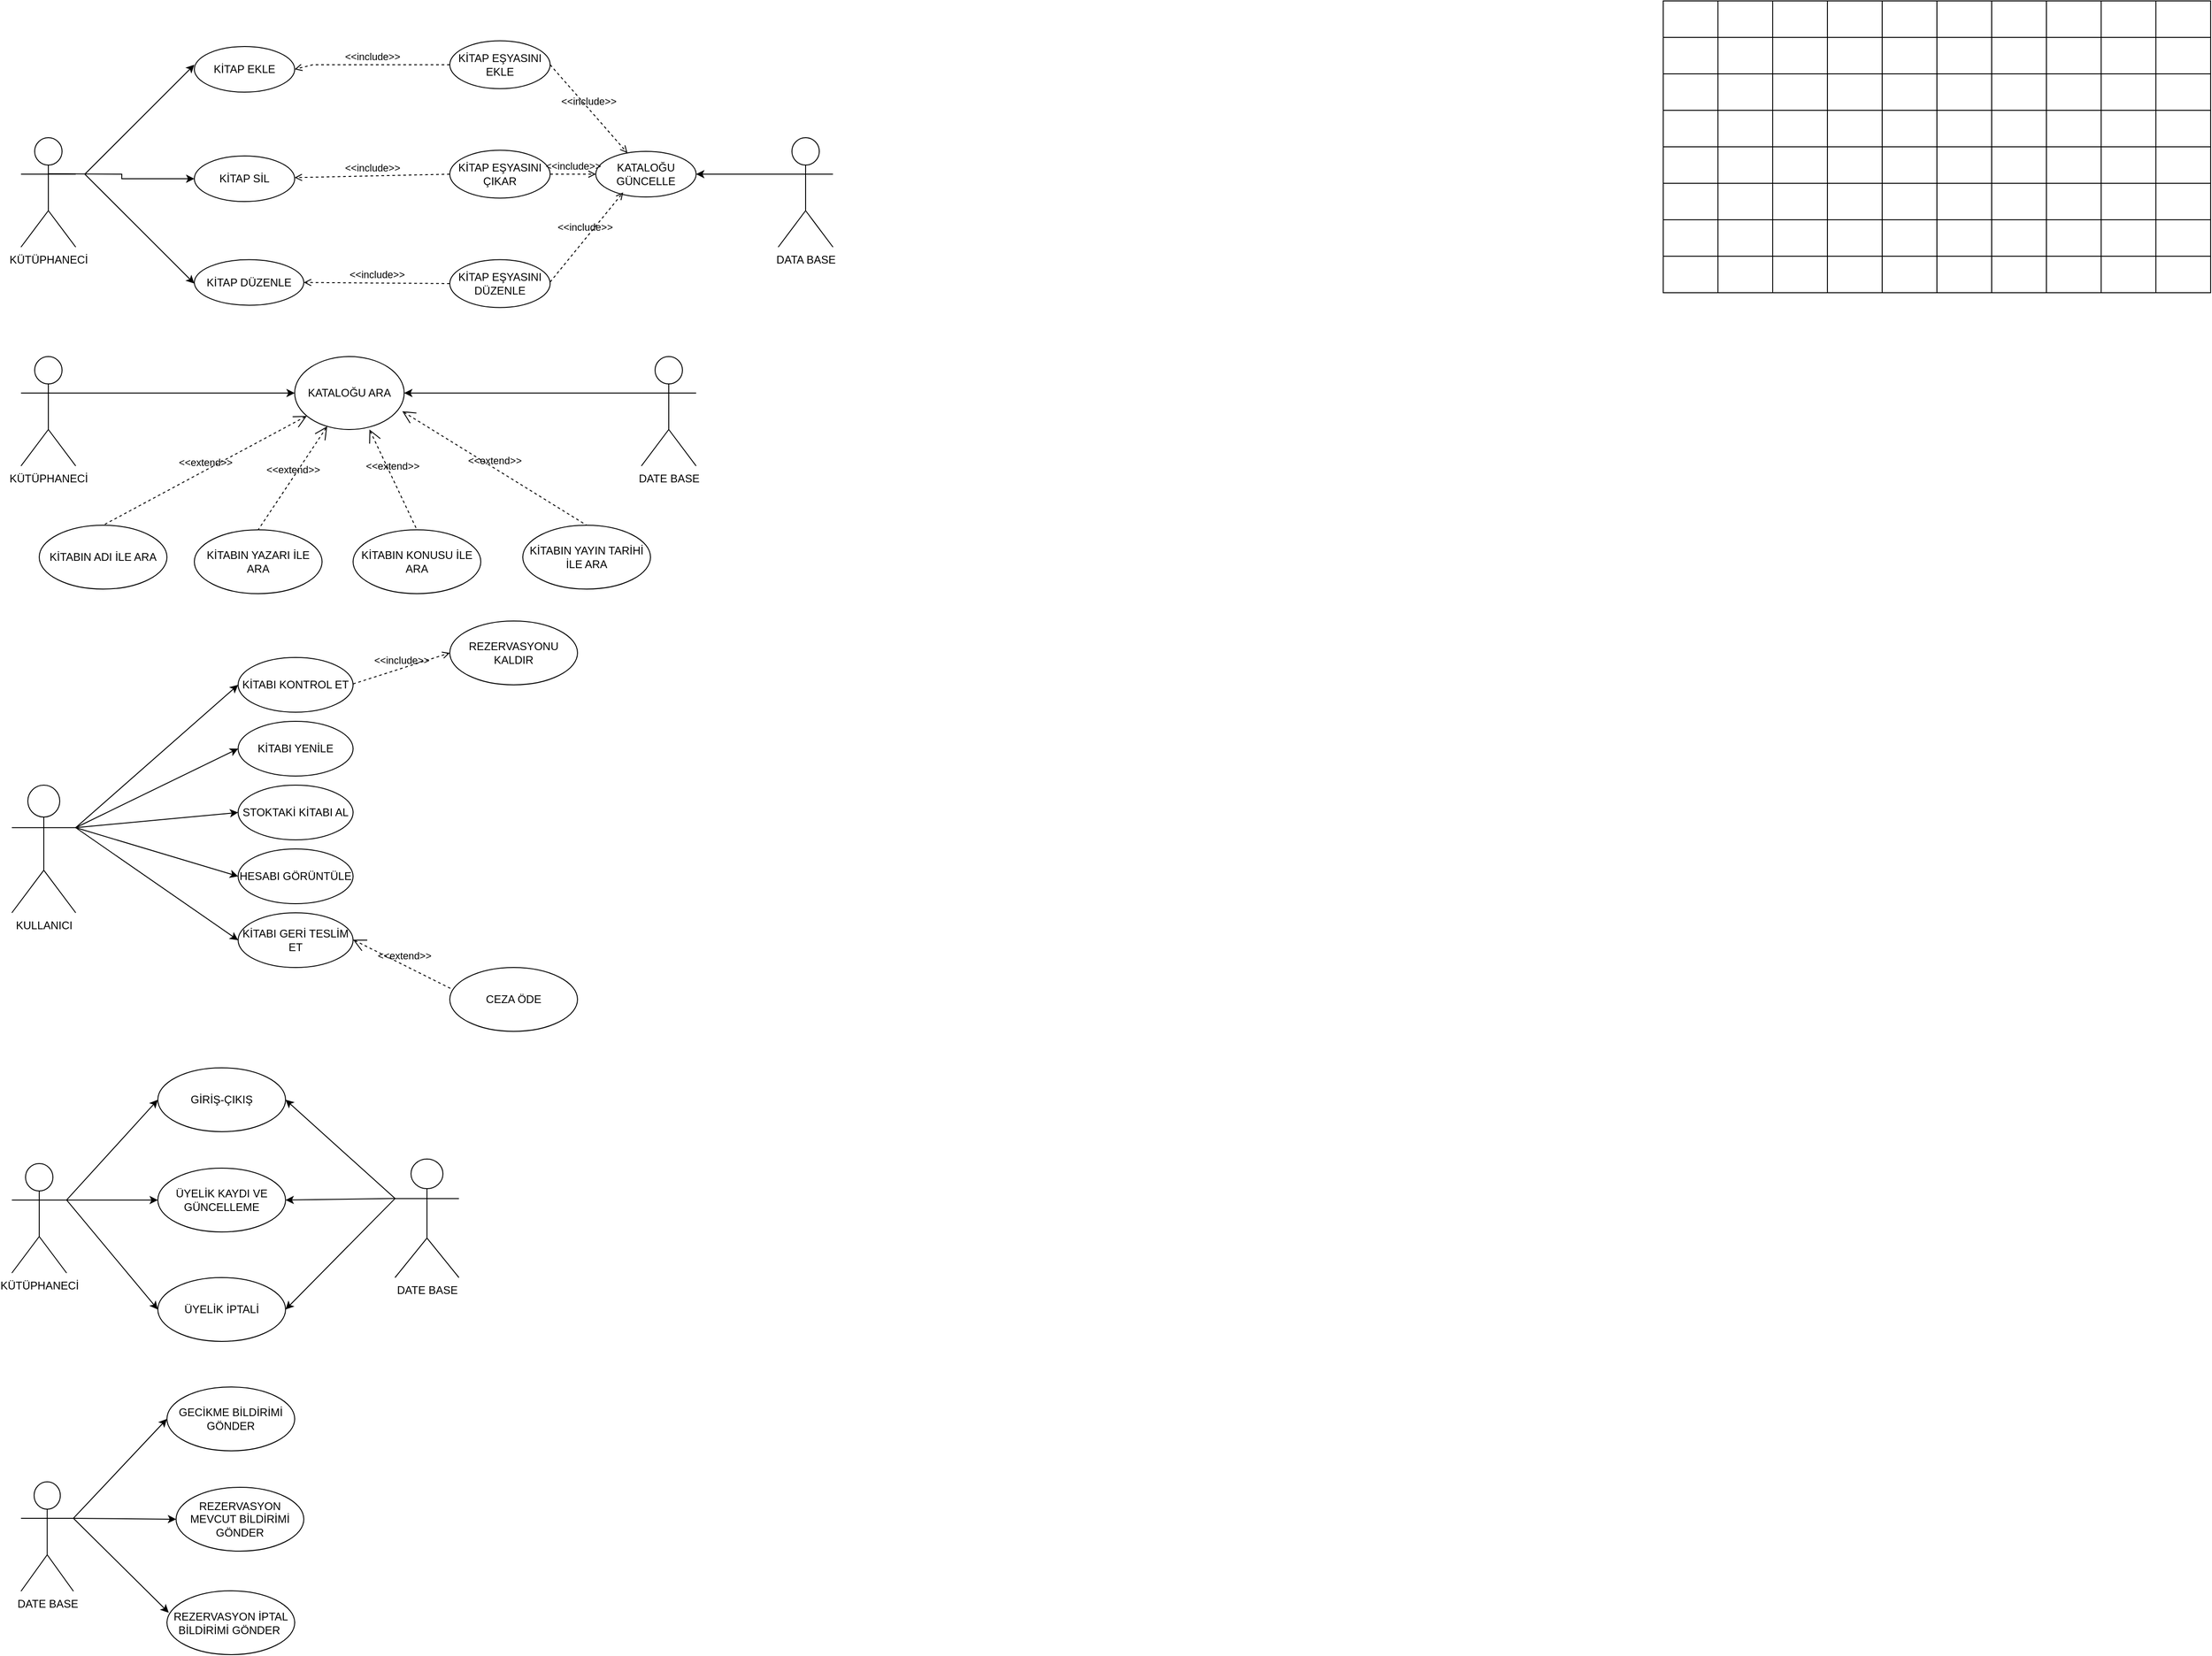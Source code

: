 <mxfile version="17.4.3" type="device"><diagram id="QHgB6CBjE3k_gQPt2neU" name="Page-1"><mxGraphModel dx="868" dy="450" grid="1" gridSize="10" guides="1" tooltips="1" connect="1" arrows="1" fold="1" page="1" pageScale="1" pageWidth="827" pageHeight="1169" math="0" shadow="0"><root><mxCell id="0"/><mxCell id="1" parent="0"/><mxCell id="5tRbYPK6nhd4p_EA1W55-2" style="edgeStyle=orthogonalEdgeStyle;rounded=0;orthogonalLoop=1;jettySize=auto;html=1;entryX=0;entryY=0.5;entryDx=0;entryDy=0;" edge="1" parent="1" target="5tRbYPK6nhd4p_EA1W55-12"><mxGeometry relative="1" as="geometry"><mxPoint x="220" y="199.5" as="targetPoint"/><mxPoint x="80" y="199.5" as="sourcePoint"/><Array as="points"/></mxGeometry></mxCell><mxCell id="5tRbYPK6nhd4p_EA1W55-5" value="KİTAP EKLE" style="ellipse;whiteSpace=wrap;html=1;" vertex="1" parent="1"><mxGeometry x="240" y="60" width="110" height="50" as="geometry"/></mxCell><mxCell id="5tRbYPK6nhd4p_EA1W55-6" value="KÜTÜPHANECİ" style="shape=umlActor;verticalLabelPosition=bottom;verticalAlign=top;html=1;outlineConnect=0;" vertex="1" parent="1"><mxGeometry x="50" y="160" width="60" height="120" as="geometry"/></mxCell><mxCell id="5tRbYPK6nhd4p_EA1W55-11" value="" style="endArrow=classic;html=1;rounded=0;" edge="1" parent="1"><mxGeometry width="50" height="50" relative="1" as="geometry"><mxPoint x="120" y="200" as="sourcePoint"/><mxPoint x="240" y="80" as="targetPoint"/></mxGeometry></mxCell><mxCell id="5tRbYPK6nhd4p_EA1W55-12" value="KİTAP SİL" style="ellipse;whiteSpace=wrap;html=1;" vertex="1" parent="1"><mxGeometry x="240" y="180" width="110" height="50" as="geometry"/></mxCell><mxCell id="5tRbYPK6nhd4p_EA1W55-14" value="" style="endArrow=classic;html=1;rounded=0;" edge="1" parent="1"><mxGeometry width="50" height="50" relative="1" as="geometry"><mxPoint x="120" y="200" as="sourcePoint"/><mxPoint x="240" y="320" as="targetPoint"/></mxGeometry></mxCell><mxCell id="5tRbYPK6nhd4p_EA1W55-15" value="KİTAP DÜZENLE" style="ellipse;whiteSpace=wrap;html=1;" vertex="1" parent="1"><mxGeometry x="240" y="293.75" width="120" height="50" as="geometry"/></mxCell><mxCell id="5tRbYPK6nhd4p_EA1W55-190" style="edgeStyle=orthogonalEdgeStyle;rounded=0;orthogonalLoop=1;jettySize=auto;html=1;" edge="1" parent="1" source="5tRbYPK6nhd4p_EA1W55-16"><mxGeometry relative="1" as="geometry"><mxPoint x="790" y="200" as="targetPoint"/><Array as="points"><mxPoint x="880" y="200"/><mxPoint x="880" y="200"/></Array></mxGeometry></mxCell><mxCell id="5tRbYPK6nhd4p_EA1W55-16" value="DATA BASE" style="shape=umlActor;verticalLabelPosition=bottom;verticalAlign=top;html=1;outlineConnect=0;" vertex="1" parent="1"><mxGeometry x="880" y="160" width="60" height="120" as="geometry"/></mxCell><mxCell id="5tRbYPK6nhd4p_EA1W55-27" value="KATALOĞU GÜNCELLE" style="ellipse;whiteSpace=wrap;html=1;" vertex="1" parent="1"><mxGeometry x="680" y="175" width="110" height="50" as="geometry"/></mxCell><mxCell id="5tRbYPK6nhd4p_EA1W55-101" value="" style="shape=table;startSize=0;container=1;collapsible=0;childLayout=tableLayout;" vertex="1" parent="1"><mxGeometry x="1850" y="10" width="600" height="320" as="geometry"/></mxCell><mxCell id="5tRbYPK6nhd4p_EA1W55-102" value="" style="shape=tableRow;horizontal=0;startSize=0;swimlaneHead=0;swimlaneBody=0;top=0;left=0;bottom=0;right=0;collapsible=0;dropTarget=0;fillColor=none;points=[[0,0.5],[1,0.5]];portConstraint=eastwest;" vertex="1" parent="5tRbYPK6nhd4p_EA1W55-101"><mxGeometry width="600" height="40" as="geometry"/></mxCell><mxCell id="5tRbYPK6nhd4p_EA1W55-103" value="" style="shape=partialRectangle;html=1;whiteSpace=wrap;connectable=0;overflow=hidden;fillColor=none;top=0;left=0;bottom=0;right=0;pointerEvents=1;" vertex="1" parent="5tRbYPK6nhd4p_EA1W55-102"><mxGeometry width="60" height="40" as="geometry"><mxRectangle width="60" height="40" as="alternateBounds"/></mxGeometry></mxCell><mxCell id="5tRbYPK6nhd4p_EA1W55-104" value="" style="shape=partialRectangle;html=1;whiteSpace=wrap;connectable=0;overflow=hidden;fillColor=none;top=0;left=0;bottom=0;right=0;pointerEvents=1;" vertex="1" parent="5tRbYPK6nhd4p_EA1W55-102"><mxGeometry x="60" width="60" height="40" as="geometry"><mxRectangle width="60" height="40" as="alternateBounds"/></mxGeometry></mxCell><mxCell id="5tRbYPK6nhd4p_EA1W55-105" value="" style="shape=partialRectangle;html=1;whiteSpace=wrap;connectable=0;overflow=hidden;fillColor=none;top=0;left=0;bottom=0;right=0;pointerEvents=1;" vertex="1" parent="5tRbYPK6nhd4p_EA1W55-102"><mxGeometry x="120" width="60" height="40" as="geometry"><mxRectangle width="60" height="40" as="alternateBounds"/></mxGeometry></mxCell><mxCell id="5tRbYPK6nhd4p_EA1W55-106" value="" style="shape=partialRectangle;html=1;whiteSpace=wrap;connectable=0;overflow=hidden;fillColor=none;top=0;left=0;bottom=0;right=0;pointerEvents=1;" vertex="1" parent="5tRbYPK6nhd4p_EA1W55-102"><mxGeometry x="180" width="60" height="40" as="geometry"><mxRectangle width="60" height="40" as="alternateBounds"/></mxGeometry></mxCell><mxCell id="5tRbYPK6nhd4p_EA1W55-107" value="" style="shape=partialRectangle;html=1;whiteSpace=wrap;connectable=0;overflow=hidden;fillColor=none;top=0;left=0;bottom=0;right=0;pointerEvents=1;" vertex="1" parent="5tRbYPK6nhd4p_EA1W55-102"><mxGeometry x="240" width="60" height="40" as="geometry"><mxRectangle width="60" height="40" as="alternateBounds"/></mxGeometry></mxCell><mxCell id="5tRbYPK6nhd4p_EA1W55-108" value="" style="shape=partialRectangle;html=1;whiteSpace=wrap;connectable=0;overflow=hidden;fillColor=none;top=0;left=0;bottom=0;right=0;pointerEvents=1;" vertex="1" parent="5tRbYPK6nhd4p_EA1W55-102"><mxGeometry x="300" width="60" height="40" as="geometry"><mxRectangle width="60" height="40" as="alternateBounds"/></mxGeometry></mxCell><mxCell id="5tRbYPK6nhd4p_EA1W55-109" value="" style="shape=partialRectangle;html=1;whiteSpace=wrap;connectable=0;overflow=hidden;fillColor=none;top=0;left=0;bottom=0;right=0;pointerEvents=1;" vertex="1" parent="5tRbYPK6nhd4p_EA1W55-102"><mxGeometry x="360" width="60" height="40" as="geometry"><mxRectangle width="60" height="40" as="alternateBounds"/></mxGeometry></mxCell><mxCell id="5tRbYPK6nhd4p_EA1W55-110" value="" style="shape=partialRectangle;html=1;whiteSpace=wrap;connectable=0;overflow=hidden;fillColor=none;top=0;left=0;bottom=0;right=0;pointerEvents=1;" vertex="1" parent="5tRbYPK6nhd4p_EA1W55-102"><mxGeometry x="420" width="60" height="40" as="geometry"><mxRectangle width="60" height="40" as="alternateBounds"/></mxGeometry></mxCell><mxCell id="5tRbYPK6nhd4p_EA1W55-111" value="" style="shape=partialRectangle;html=1;whiteSpace=wrap;connectable=0;overflow=hidden;fillColor=none;top=0;left=0;bottom=0;right=0;pointerEvents=1;" vertex="1" parent="5tRbYPK6nhd4p_EA1W55-102"><mxGeometry x="480" width="60" height="40" as="geometry"><mxRectangle width="60" height="40" as="alternateBounds"/></mxGeometry></mxCell><mxCell id="5tRbYPK6nhd4p_EA1W55-112" value="" style="shape=partialRectangle;html=1;whiteSpace=wrap;connectable=0;overflow=hidden;fillColor=none;top=0;left=0;bottom=0;right=0;pointerEvents=1;" vertex="1" parent="5tRbYPK6nhd4p_EA1W55-102"><mxGeometry x="540" width="60" height="40" as="geometry"><mxRectangle width="60" height="40" as="alternateBounds"/></mxGeometry></mxCell><mxCell id="5tRbYPK6nhd4p_EA1W55-113" value="" style="shape=tableRow;horizontal=0;startSize=0;swimlaneHead=0;swimlaneBody=0;top=0;left=0;bottom=0;right=0;collapsible=0;dropTarget=0;fillColor=none;points=[[0,0.5],[1,0.5]];portConstraint=eastwest;" vertex="1" parent="5tRbYPK6nhd4p_EA1W55-101"><mxGeometry y="40" width="600" height="40" as="geometry"/></mxCell><mxCell id="5tRbYPK6nhd4p_EA1W55-114" value="" style="shape=partialRectangle;html=1;whiteSpace=wrap;connectable=0;overflow=hidden;fillColor=none;top=0;left=0;bottom=0;right=0;pointerEvents=1;" vertex="1" parent="5tRbYPK6nhd4p_EA1W55-113"><mxGeometry width="60" height="40" as="geometry"><mxRectangle width="60" height="40" as="alternateBounds"/></mxGeometry></mxCell><mxCell id="5tRbYPK6nhd4p_EA1W55-115" value="" style="shape=partialRectangle;html=1;whiteSpace=wrap;connectable=0;overflow=hidden;fillColor=none;top=0;left=0;bottom=0;right=0;pointerEvents=1;" vertex="1" parent="5tRbYPK6nhd4p_EA1W55-113"><mxGeometry x="60" width="60" height="40" as="geometry"><mxRectangle width="60" height="40" as="alternateBounds"/></mxGeometry></mxCell><mxCell id="5tRbYPK6nhd4p_EA1W55-116" value="" style="shape=partialRectangle;html=1;whiteSpace=wrap;connectable=0;overflow=hidden;fillColor=none;top=0;left=0;bottom=0;right=0;pointerEvents=1;" vertex="1" parent="5tRbYPK6nhd4p_EA1W55-113"><mxGeometry x="120" width="60" height="40" as="geometry"><mxRectangle width="60" height="40" as="alternateBounds"/></mxGeometry></mxCell><mxCell id="5tRbYPK6nhd4p_EA1W55-117" value="" style="shape=partialRectangle;html=1;whiteSpace=wrap;connectable=0;overflow=hidden;fillColor=none;top=0;left=0;bottom=0;right=0;pointerEvents=1;" vertex="1" parent="5tRbYPK6nhd4p_EA1W55-113"><mxGeometry x="180" width="60" height="40" as="geometry"><mxRectangle width="60" height="40" as="alternateBounds"/></mxGeometry></mxCell><mxCell id="5tRbYPK6nhd4p_EA1W55-118" value="" style="shape=partialRectangle;html=1;whiteSpace=wrap;connectable=0;overflow=hidden;fillColor=none;top=0;left=0;bottom=0;right=0;pointerEvents=1;" vertex="1" parent="5tRbYPK6nhd4p_EA1W55-113"><mxGeometry x="240" width="60" height="40" as="geometry"><mxRectangle width="60" height="40" as="alternateBounds"/></mxGeometry></mxCell><mxCell id="5tRbYPK6nhd4p_EA1W55-119" value="" style="shape=partialRectangle;html=1;whiteSpace=wrap;connectable=0;overflow=hidden;fillColor=none;top=0;left=0;bottom=0;right=0;pointerEvents=1;" vertex="1" parent="5tRbYPK6nhd4p_EA1W55-113"><mxGeometry x="300" width="60" height="40" as="geometry"><mxRectangle width="60" height="40" as="alternateBounds"/></mxGeometry></mxCell><mxCell id="5tRbYPK6nhd4p_EA1W55-120" value="" style="shape=partialRectangle;html=1;whiteSpace=wrap;connectable=0;overflow=hidden;fillColor=none;top=0;left=0;bottom=0;right=0;pointerEvents=1;" vertex="1" parent="5tRbYPK6nhd4p_EA1W55-113"><mxGeometry x="360" width="60" height="40" as="geometry"><mxRectangle width="60" height="40" as="alternateBounds"/></mxGeometry></mxCell><mxCell id="5tRbYPK6nhd4p_EA1W55-121" value="" style="shape=partialRectangle;html=1;whiteSpace=wrap;connectable=0;overflow=hidden;fillColor=none;top=0;left=0;bottom=0;right=0;pointerEvents=1;" vertex="1" parent="5tRbYPK6nhd4p_EA1W55-113"><mxGeometry x="420" width="60" height="40" as="geometry"><mxRectangle width="60" height="40" as="alternateBounds"/></mxGeometry></mxCell><mxCell id="5tRbYPK6nhd4p_EA1W55-122" value="" style="shape=partialRectangle;html=1;whiteSpace=wrap;connectable=0;overflow=hidden;fillColor=none;top=0;left=0;bottom=0;right=0;pointerEvents=1;" vertex="1" parent="5tRbYPK6nhd4p_EA1W55-113"><mxGeometry x="480" width="60" height="40" as="geometry"><mxRectangle width="60" height="40" as="alternateBounds"/></mxGeometry></mxCell><mxCell id="5tRbYPK6nhd4p_EA1W55-123" value="" style="shape=partialRectangle;html=1;whiteSpace=wrap;connectable=0;overflow=hidden;fillColor=none;top=0;left=0;bottom=0;right=0;pointerEvents=1;" vertex="1" parent="5tRbYPK6nhd4p_EA1W55-113"><mxGeometry x="540" width="60" height="40" as="geometry"><mxRectangle width="60" height="40" as="alternateBounds"/></mxGeometry></mxCell><mxCell id="5tRbYPK6nhd4p_EA1W55-124" value="" style="shape=tableRow;horizontal=0;startSize=0;swimlaneHead=0;swimlaneBody=0;top=0;left=0;bottom=0;right=0;collapsible=0;dropTarget=0;fillColor=none;points=[[0,0.5],[1,0.5]];portConstraint=eastwest;" vertex="1" parent="5tRbYPK6nhd4p_EA1W55-101"><mxGeometry y="80" width="600" height="40" as="geometry"/></mxCell><mxCell id="5tRbYPK6nhd4p_EA1W55-125" value="" style="shape=partialRectangle;html=1;whiteSpace=wrap;connectable=0;overflow=hidden;fillColor=none;top=0;left=0;bottom=0;right=0;pointerEvents=1;" vertex="1" parent="5tRbYPK6nhd4p_EA1W55-124"><mxGeometry width="60" height="40" as="geometry"><mxRectangle width="60" height="40" as="alternateBounds"/></mxGeometry></mxCell><mxCell id="5tRbYPK6nhd4p_EA1W55-126" value="" style="shape=partialRectangle;html=1;whiteSpace=wrap;connectable=0;overflow=hidden;fillColor=none;top=0;left=0;bottom=0;right=0;pointerEvents=1;" vertex="1" parent="5tRbYPK6nhd4p_EA1W55-124"><mxGeometry x="60" width="60" height="40" as="geometry"><mxRectangle width="60" height="40" as="alternateBounds"/></mxGeometry></mxCell><mxCell id="5tRbYPK6nhd4p_EA1W55-127" value="" style="shape=partialRectangle;html=1;whiteSpace=wrap;connectable=0;overflow=hidden;fillColor=none;top=0;left=0;bottom=0;right=0;pointerEvents=1;" vertex="1" parent="5tRbYPK6nhd4p_EA1W55-124"><mxGeometry x="120" width="60" height="40" as="geometry"><mxRectangle width="60" height="40" as="alternateBounds"/></mxGeometry></mxCell><mxCell id="5tRbYPK6nhd4p_EA1W55-128" value="" style="shape=partialRectangle;html=1;whiteSpace=wrap;connectable=0;overflow=hidden;fillColor=none;top=0;left=0;bottom=0;right=0;pointerEvents=1;" vertex="1" parent="5tRbYPK6nhd4p_EA1W55-124"><mxGeometry x="180" width="60" height="40" as="geometry"><mxRectangle width="60" height="40" as="alternateBounds"/></mxGeometry></mxCell><mxCell id="5tRbYPK6nhd4p_EA1W55-129" value="" style="shape=partialRectangle;html=1;whiteSpace=wrap;connectable=0;overflow=hidden;fillColor=none;top=0;left=0;bottom=0;right=0;pointerEvents=1;" vertex="1" parent="5tRbYPK6nhd4p_EA1W55-124"><mxGeometry x="240" width="60" height="40" as="geometry"><mxRectangle width="60" height="40" as="alternateBounds"/></mxGeometry></mxCell><mxCell id="5tRbYPK6nhd4p_EA1W55-130" value="" style="shape=partialRectangle;html=1;whiteSpace=wrap;connectable=0;overflow=hidden;fillColor=none;top=0;left=0;bottom=0;right=0;pointerEvents=1;" vertex="1" parent="5tRbYPK6nhd4p_EA1W55-124"><mxGeometry x="300" width="60" height="40" as="geometry"><mxRectangle width="60" height="40" as="alternateBounds"/></mxGeometry></mxCell><mxCell id="5tRbYPK6nhd4p_EA1W55-131" value="" style="shape=partialRectangle;html=1;whiteSpace=wrap;connectable=0;overflow=hidden;fillColor=none;top=0;left=0;bottom=0;right=0;pointerEvents=1;" vertex="1" parent="5tRbYPK6nhd4p_EA1W55-124"><mxGeometry x="360" width="60" height="40" as="geometry"><mxRectangle width="60" height="40" as="alternateBounds"/></mxGeometry></mxCell><mxCell id="5tRbYPK6nhd4p_EA1W55-132" value="" style="shape=partialRectangle;html=1;whiteSpace=wrap;connectable=0;overflow=hidden;fillColor=none;top=0;left=0;bottom=0;right=0;pointerEvents=1;" vertex="1" parent="5tRbYPK6nhd4p_EA1W55-124"><mxGeometry x="420" width="60" height="40" as="geometry"><mxRectangle width="60" height="40" as="alternateBounds"/></mxGeometry></mxCell><mxCell id="5tRbYPK6nhd4p_EA1W55-133" value="" style="shape=partialRectangle;html=1;whiteSpace=wrap;connectable=0;overflow=hidden;fillColor=none;top=0;left=0;bottom=0;right=0;pointerEvents=1;" vertex="1" parent="5tRbYPK6nhd4p_EA1W55-124"><mxGeometry x="480" width="60" height="40" as="geometry"><mxRectangle width="60" height="40" as="alternateBounds"/></mxGeometry></mxCell><mxCell id="5tRbYPK6nhd4p_EA1W55-134" value="" style="shape=partialRectangle;html=1;whiteSpace=wrap;connectable=0;overflow=hidden;fillColor=none;top=0;left=0;bottom=0;right=0;pointerEvents=1;" vertex="1" parent="5tRbYPK6nhd4p_EA1W55-124"><mxGeometry x="540" width="60" height="40" as="geometry"><mxRectangle width="60" height="40" as="alternateBounds"/></mxGeometry></mxCell><mxCell id="5tRbYPK6nhd4p_EA1W55-135" value="" style="shape=tableRow;horizontal=0;startSize=0;swimlaneHead=0;swimlaneBody=0;top=0;left=0;bottom=0;right=0;collapsible=0;dropTarget=0;fillColor=none;points=[[0,0.5],[1,0.5]];portConstraint=eastwest;" vertex="1" parent="5tRbYPK6nhd4p_EA1W55-101"><mxGeometry y="120" width="600" height="40" as="geometry"/></mxCell><mxCell id="5tRbYPK6nhd4p_EA1W55-136" value="" style="shape=partialRectangle;html=1;whiteSpace=wrap;connectable=0;overflow=hidden;fillColor=none;top=0;left=0;bottom=0;right=0;pointerEvents=1;" vertex="1" parent="5tRbYPK6nhd4p_EA1W55-135"><mxGeometry width="60" height="40" as="geometry"><mxRectangle width="60" height="40" as="alternateBounds"/></mxGeometry></mxCell><mxCell id="5tRbYPK6nhd4p_EA1W55-137" value="" style="shape=partialRectangle;html=1;whiteSpace=wrap;connectable=0;overflow=hidden;fillColor=none;top=0;left=0;bottom=0;right=0;pointerEvents=1;" vertex="1" parent="5tRbYPK6nhd4p_EA1W55-135"><mxGeometry x="60" width="60" height="40" as="geometry"><mxRectangle width="60" height="40" as="alternateBounds"/></mxGeometry></mxCell><mxCell id="5tRbYPK6nhd4p_EA1W55-138" value="" style="shape=partialRectangle;html=1;whiteSpace=wrap;connectable=0;overflow=hidden;fillColor=none;top=0;left=0;bottom=0;right=0;pointerEvents=1;" vertex="1" parent="5tRbYPK6nhd4p_EA1W55-135"><mxGeometry x="120" width="60" height="40" as="geometry"><mxRectangle width="60" height="40" as="alternateBounds"/></mxGeometry></mxCell><mxCell id="5tRbYPK6nhd4p_EA1W55-139" value="" style="shape=partialRectangle;html=1;whiteSpace=wrap;connectable=0;overflow=hidden;fillColor=none;top=0;left=0;bottom=0;right=0;pointerEvents=1;" vertex="1" parent="5tRbYPK6nhd4p_EA1W55-135"><mxGeometry x="180" width="60" height="40" as="geometry"><mxRectangle width="60" height="40" as="alternateBounds"/></mxGeometry></mxCell><mxCell id="5tRbYPK6nhd4p_EA1W55-140" value="" style="shape=partialRectangle;html=1;whiteSpace=wrap;connectable=0;overflow=hidden;fillColor=none;top=0;left=0;bottom=0;right=0;pointerEvents=1;" vertex="1" parent="5tRbYPK6nhd4p_EA1W55-135"><mxGeometry x="240" width="60" height="40" as="geometry"><mxRectangle width="60" height="40" as="alternateBounds"/></mxGeometry></mxCell><mxCell id="5tRbYPK6nhd4p_EA1W55-141" value="" style="shape=partialRectangle;html=1;whiteSpace=wrap;connectable=0;overflow=hidden;fillColor=none;top=0;left=0;bottom=0;right=0;pointerEvents=1;" vertex="1" parent="5tRbYPK6nhd4p_EA1W55-135"><mxGeometry x="300" width="60" height="40" as="geometry"><mxRectangle width="60" height="40" as="alternateBounds"/></mxGeometry></mxCell><mxCell id="5tRbYPK6nhd4p_EA1W55-142" value="" style="shape=partialRectangle;html=1;whiteSpace=wrap;connectable=0;overflow=hidden;fillColor=none;top=0;left=0;bottom=0;right=0;pointerEvents=1;" vertex="1" parent="5tRbYPK6nhd4p_EA1W55-135"><mxGeometry x="360" width="60" height="40" as="geometry"><mxRectangle width="60" height="40" as="alternateBounds"/></mxGeometry></mxCell><mxCell id="5tRbYPK6nhd4p_EA1W55-143" value="" style="shape=partialRectangle;html=1;whiteSpace=wrap;connectable=0;overflow=hidden;fillColor=none;top=0;left=0;bottom=0;right=0;pointerEvents=1;" vertex="1" parent="5tRbYPK6nhd4p_EA1W55-135"><mxGeometry x="420" width="60" height="40" as="geometry"><mxRectangle width="60" height="40" as="alternateBounds"/></mxGeometry></mxCell><mxCell id="5tRbYPK6nhd4p_EA1W55-144" value="" style="shape=partialRectangle;html=1;whiteSpace=wrap;connectable=0;overflow=hidden;fillColor=none;top=0;left=0;bottom=0;right=0;pointerEvents=1;" vertex="1" parent="5tRbYPK6nhd4p_EA1W55-135"><mxGeometry x="480" width="60" height="40" as="geometry"><mxRectangle width="60" height="40" as="alternateBounds"/></mxGeometry></mxCell><mxCell id="5tRbYPK6nhd4p_EA1W55-145" value="" style="shape=partialRectangle;html=1;whiteSpace=wrap;connectable=0;overflow=hidden;fillColor=none;top=0;left=0;bottom=0;right=0;pointerEvents=1;" vertex="1" parent="5tRbYPK6nhd4p_EA1W55-135"><mxGeometry x="540" width="60" height="40" as="geometry"><mxRectangle width="60" height="40" as="alternateBounds"/></mxGeometry></mxCell><mxCell id="5tRbYPK6nhd4p_EA1W55-146" value="" style="shape=tableRow;horizontal=0;startSize=0;swimlaneHead=0;swimlaneBody=0;top=0;left=0;bottom=0;right=0;collapsible=0;dropTarget=0;fillColor=none;points=[[0,0.5],[1,0.5]];portConstraint=eastwest;" vertex="1" parent="5tRbYPK6nhd4p_EA1W55-101"><mxGeometry y="160" width="600" height="40" as="geometry"/></mxCell><mxCell id="5tRbYPK6nhd4p_EA1W55-147" value="" style="shape=partialRectangle;html=1;whiteSpace=wrap;connectable=0;overflow=hidden;fillColor=none;top=0;left=0;bottom=0;right=0;pointerEvents=1;" vertex="1" parent="5tRbYPK6nhd4p_EA1W55-146"><mxGeometry width="60" height="40" as="geometry"><mxRectangle width="60" height="40" as="alternateBounds"/></mxGeometry></mxCell><mxCell id="5tRbYPK6nhd4p_EA1W55-148" value="" style="shape=partialRectangle;html=1;whiteSpace=wrap;connectable=0;overflow=hidden;fillColor=none;top=0;left=0;bottom=0;right=0;pointerEvents=1;" vertex="1" parent="5tRbYPK6nhd4p_EA1W55-146"><mxGeometry x="60" width="60" height="40" as="geometry"><mxRectangle width="60" height="40" as="alternateBounds"/></mxGeometry></mxCell><mxCell id="5tRbYPK6nhd4p_EA1W55-149" value="" style="shape=partialRectangle;html=1;whiteSpace=wrap;connectable=0;overflow=hidden;fillColor=none;top=0;left=0;bottom=0;right=0;pointerEvents=1;" vertex="1" parent="5tRbYPK6nhd4p_EA1W55-146"><mxGeometry x="120" width="60" height="40" as="geometry"><mxRectangle width="60" height="40" as="alternateBounds"/></mxGeometry></mxCell><mxCell id="5tRbYPK6nhd4p_EA1W55-150" value="" style="shape=partialRectangle;html=1;whiteSpace=wrap;connectable=0;overflow=hidden;fillColor=none;top=0;left=0;bottom=0;right=0;pointerEvents=1;" vertex="1" parent="5tRbYPK6nhd4p_EA1W55-146"><mxGeometry x="180" width="60" height="40" as="geometry"><mxRectangle width="60" height="40" as="alternateBounds"/></mxGeometry></mxCell><mxCell id="5tRbYPK6nhd4p_EA1W55-151" value="" style="shape=partialRectangle;html=1;whiteSpace=wrap;connectable=0;overflow=hidden;fillColor=none;top=0;left=0;bottom=0;right=0;pointerEvents=1;" vertex="1" parent="5tRbYPK6nhd4p_EA1W55-146"><mxGeometry x="240" width="60" height="40" as="geometry"><mxRectangle width="60" height="40" as="alternateBounds"/></mxGeometry></mxCell><mxCell id="5tRbYPK6nhd4p_EA1W55-152" value="" style="shape=partialRectangle;html=1;whiteSpace=wrap;connectable=0;overflow=hidden;fillColor=none;top=0;left=0;bottom=0;right=0;pointerEvents=1;" vertex="1" parent="5tRbYPK6nhd4p_EA1W55-146"><mxGeometry x="300" width="60" height="40" as="geometry"><mxRectangle width="60" height="40" as="alternateBounds"/></mxGeometry></mxCell><mxCell id="5tRbYPK6nhd4p_EA1W55-153" value="" style="shape=partialRectangle;html=1;whiteSpace=wrap;connectable=0;overflow=hidden;fillColor=none;top=0;left=0;bottom=0;right=0;pointerEvents=1;" vertex="1" parent="5tRbYPK6nhd4p_EA1W55-146"><mxGeometry x="360" width="60" height="40" as="geometry"><mxRectangle width="60" height="40" as="alternateBounds"/></mxGeometry></mxCell><mxCell id="5tRbYPK6nhd4p_EA1W55-154" value="" style="shape=partialRectangle;html=1;whiteSpace=wrap;connectable=0;overflow=hidden;fillColor=none;top=0;left=0;bottom=0;right=0;pointerEvents=1;" vertex="1" parent="5tRbYPK6nhd4p_EA1W55-146"><mxGeometry x="420" width="60" height="40" as="geometry"><mxRectangle width="60" height="40" as="alternateBounds"/></mxGeometry></mxCell><mxCell id="5tRbYPK6nhd4p_EA1W55-155" value="" style="shape=partialRectangle;html=1;whiteSpace=wrap;connectable=0;overflow=hidden;fillColor=none;top=0;left=0;bottom=0;right=0;pointerEvents=1;" vertex="1" parent="5tRbYPK6nhd4p_EA1W55-146"><mxGeometry x="480" width="60" height="40" as="geometry"><mxRectangle width="60" height="40" as="alternateBounds"/></mxGeometry></mxCell><mxCell id="5tRbYPK6nhd4p_EA1W55-156" value="" style="shape=partialRectangle;html=1;whiteSpace=wrap;connectable=0;overflow=hidden;fillColor=none;top=0;left=0;bottom=0;right=0;pointerEvents=1;" vertex="1" parent="5tRbYPK6nhd4p_EA1W55-146"><mxGeometry x="540" width="60" height="40" as="geometry"><mxRectangle width="60" height="40" as="alternateBounds"/></mxGeometry></mxCell><mxCell id="5tRbYPK6nhd4p_EA1W55-157" value="" style="shape=tableRow;horizontal=0;startSize=0;swimlaneHead=0;swimlaneBody=0;top=0;left=0;bottom=0;right=0;collapsible=0;dropTarget=0;fillColor=none;points=[[0,0.5],[1,0.5]];portConstraint=eastwest;" vertex="1" parent="5tRbYPK6nhd4p_EA1W55-101"><mxGeometry y="200" width="600" height="40" as="geometry"/></mxCell><mxCell id="5tRbYPK6nhd4p_EA1W55-158" value="" style="shape=partialRectangle;html=1;whiteSpace=wrap;connectable=0;overflow=hidden;fillColor=none;top=0;left=0;bottom=0;right=0;pointerEvents=1;" vertex="1" parent="5tRbYPK6nhd4p_EA1W55-157"><mxGeometry width="60" height="40" as="geometry"><mxRectangle width="60" height="40" as="alternateBounds"/></mxGeometry></mxCell><mxCell id="5tRbYPK6nhd4p_EA1W55-159" value="" style="shape=partialRectangle;html=1;whiteSpace=wrap;connectable=0;overflow=hidden;fillColor=none;top=0;left=0;bottom=0;right=0;pointerEvents=1;" vertex="1" parent="5tRbYPK6nhd4p_EA1W55-157"><mxGeometry x="60" width="60" height="40" as="geometry"><mxRectangle width="60" height="40" as="alternateBounds"/></mxGeometry></mxCell><mxCell id="5tRbYPK6nhd4p_EA1W55-160" value="" style="shape=partialRectangle;html=1;whiteSpace=wrap;connectable=0;overflow=hidden;fillColor=none;top=0;left=0;bottom=0;right=0;pointerEvents=1;" vertex="1" parent="5tRbYPK6nhd4p_EA1W55-157"><mxGeometry x="120" width="60" height="40" as="geometry"><mxRectangle width="60" height="40" as="alternateBounds"/></mxGeometry></mxCell><mxCell id="5tRbYPK6nhd4p_EA1W55-161" value="" style="shape=partialRectangle;html=1;whiteSpace=wrap;connectable=0;overflow=hidden;fillColor=none;top=0;left=0;bottom=0;right=0;pointerEvents=1;" vertex="1" parent="5tRbYPK6nhd4p_EA1W55-157"><mxGeometry x="180" width="60" height="40" as="geometry"><mxRectangle width="60" height="40" as="alternateBounds"/></mxGeometry></mxCell><mxCell id="5tRbYPK6nhd4p_EA1W55-162" value="" style="shape=partialRectangle;html=1;whiteSpace=wrap;connectable=0;overflow=hidden;fillColor=none;top=0;left=0;bottom=0;right=0;pointerEvents=1;" vertex="1" parent="5tRbYPK6nhd4p_EA1W55-157"><mxGeometry x="240" width="60" height="40" as="geometry"><mxRectangle width="60" height="40" as="alternateBounds"/></mxGeometry></mxCell><mxCell id="5tRbYPK6nhd4p_EA1W55-163" value="" style="shape=partialRectangle;html=1;whiteSpace=wrap;connectable=0;overflow=hidden;fillColor=none;top=0;left=0;bottom=0;right=0;pointerEvents=1;" vertex="1" parent="5tRbYPK6nhd4p_EA1W55-157"><mxGeometry x="300" width="60" height="40" as="geometry"><mxRectangle width="60" height="40" as="alternateBounds"/></mxGeometry></mxCell><mxCell id="5tRbYPK6nhd4p_EA1W55-164" value="" style="shape=partialRectangle;html=1;whiteSpace=wrap;connectable=0;overflow=hidden;fillColor=none;top=0;left=0;bottom=0;right=0;pointerEvents=1;" vertex="1" parent="5tRbYPK6nhd4p_EA1W55-157"><mxGeometry x="360" width="60" height="40" as="geometry"><mxRectangle width="60" height="40" as="alternateBounds"/></mxGeometry></mxCell><mxCell id="5tRbYPK6nhd4p_EA1W55-165" value="" style="shape=partialRectangle;html=1;whiteSpace=wrap;connectable=0;overflow=hidden;fillColor=none;top=0;left=0;bottom=0;right=0;pointerEvents=1;" vertex="1" parent="5tRbYPK6nhd4p_EA1W55-157"><mxGeometry x="420" width="60" height="40" as="geometry"><mxRectangle width="60" height="40" as="alternateBounds"/></mxGeometry></mxCell><mxCell id="5tRbYPK6nhd4p_EA1W55-166" value="" style="shape=partialRectangle;html=1;whiteSpace=wrap;connectable=0;overflow=hidden;fillColor=none;top=0;left=0;bottom=0;right=0;pointerEvents=1;" vertex="1" parent="5tRbYPK6nhd4p_EA1W55-157"><mxGeometry x="480" width="60" height="40" as="geometry"><mxRectangle width="60" height="40" as="alternateBounds"/></mxGeometry></mxCell><mxCell id="5tRbYPK6nhd4p_EA1W55-167" value="" style="shape=partialRectangle;html=1;whiteSpace=wrap;connectable=0;overflow=hidden;fillColor=none;top=0;left=0;bottom=0;right=0;pointerEvents=1;" vertex="1" parent="5tRbYPK6nhd4p_EA1W55-157"><mxGeometry x="540" width="60" height="40" as="geometry"><mxRectangle width="60" height="40" as="alternateBounds"/></mxGeometry></mxCell><mxCell id="5tRbYPK6nhd4p_EA1W55-168" value="" style="shape=tableRow;horizontal=0;startSize=0;swimlaneHead=0;swimlaneBody=0;top=0;left=0;bottom=0;right=0;collapsible=0;dropTarget=0;fillColor=none;points=[[0,0.5],[1,0.5]];portConstraint=eastwest;" vertex="1" parent="5tRbYPK6nhd4p_EA1W55-101"><mxGeometry y="240" width="600" height="40" as="geometry"/></mxCell><mxCell id="5tRbYPK6nhd4p_EA1W55-169" value="" style="shape=partialRectangle;html=1;whiteSpace=wrap;connectable=0;overflow=hidden;fillColor=none;top=0;left=0;bottom=0;right=0;pointerEvents=1;" vertex="1" parent="5tRbYPK6nhd4p_EA1W55-168"><mxGeometry width="60" height="40" as="geometry"><mxRectangle width="60" height="40" as="alternateBounds"/></mxGeometry></mxCell><mxCell id="5tRbYPK6nhd4p_EA1W55-170" value="" style="shape=partialRectangle;html=1;whiteSpace=wrap;connectable=0;overflow=hidden;fillColor=none;top=0;left=0;bottom=0;right=0;pointerEvents=1;" vertex="1" parent="5tRbYPK6nhd4p_EA1W55-168"><mxGeometry x="60" width="60" height="40" as="geometry"><mxRectangle width="60" height="40" as="alternateBounds"/></mxGeometry></mxCell><mxCell id="5tRbYPK6nhd4p_EA1W55-171" value="" style="shape=partialRectangle;html=1;whiteSpace=wrap;connectable=0;overflow=hidden;fillColor=none;top=0;left=0;bottom=0;right=0;pointerEvents=1;" vertex="1" parent="5tRbYPK6nhd4p_EA1W55-168"><mxGeometry x="120" width="60" height="40" as="geometry"><mxRectangle width="60" height="40" as="alternateBounds"/></mxGeometry></mxCell><mxCell id="5tRbYPK6nhd4p_EA1W55-172" value="" style="shape=partialRectangle;html=1;whiteSpace=wrap;connectable=0;overflow=hidden;fillColor=none;top=0;left=0;bottom=0;right=0;pointerEvents=1;" vertex="1" parent="5tRbYPK6nhd4p_EA1W55-168"><mxGeometry x="180" width="60" height="40" as="geometry"><mxRectangle width="60" height="40" as="alternateBounds"/></mxGeometry></mxCell><mxCell id="5tRbYPK6nhd4p_EA1W55-173" value="" style="shape=partialRectangle;html=1;whiteSpace=wrap;connectable=0;overflow=hidden;fillColor=none;top=0;left=0;bottom=0;right=0;pointerEvents=1;" vertex="1" parent="5tRbYPK6nhd4p_EA1W55-168"><mxGeometry x="240" width="60" height="40" as="geometry"><mxRectangle width="60" height="40" as="alternateBounds"/></mxGeometry></mxCell><mxCell id="5tRbYPK6nhd4p_EA1W55-174" value="" style="shape=partialRectangle;html=1;whiteSpace=wrap;connectable=0;overflow=hidden;fillColor=none;top=0;left=0;bottom=0;right=0;pointerEvents=1;" vertex="1" parent="5tRbYPK6nhd4p_EA1W55-168"><mxGeometry x="300" width="60" height="40" as="geometry"><mxRectangle width="60" height="40" as="alternateBounds"/></mxGeometry></mxCell><mxCell id="5tRbYPK6nhd4p_EA1W55-175" value="" style="shape=partialRectangle;html=1;whiteSpace=wrap;connectable=0;overflow=hidden;fillColor=none;top=0;left=0;bottom=0;right=0;pointerEvents=1;" vertex="1" parent="5tRbYPK6nhd4p_EA1W55-168"><mxGeometry x="360" width="60" height="40" as="geometry"><mxRectangle width="60" height="40" as="alternateBounds"/></mxGeometry></mxCell><mxCell id="5tRbYPK6nhd4p_EA1W55-176" value="" style="shape=partialRectangle;html=1;whiteSpace=wrap;connectable=0;overflow=hidden;fillColor=none;top=0;left=0;bottom=0;right=0;pointerEvents=1;" vertex="1" parent="5tRbYPK6nhd4p_EA1W55-168"><mxGeometry x="420" width="60" height="40" as="geometry"><mxRectangle width="60" height="40" as="alternateBounds"/></mxGeometry></mxCell><mxCell id="5tRbYPK6nhd4p_EA1W55-177" value="" style="shape=partialRectangle;html=1;whiteSpace=wrap;connectable=0;overflow=hidden;fillColor=none;top=0;left=0;bottom=0;right=0;pointerEvents=1;" vertex="1" parent="5tRbYPK6nhd4p_EA1W55-168"><mxGeometry x="480" width="60" height="40" as="geometry"><mxRectangle width="60" height="40" as="alternateBounds"/></mxGeometry></mxCell><mxCell id="5tRbYPK6nhd4p_EA1W55-178" value="" style="shape=partialRectangle;html=1;whiteSpace=wrap;connectable=0;overflow=hidden;fillColor=none;top=0;left=0;bottom=0;right=0;pointerEvents=1;" vertex="1" parent="5tRbYPK6nhd4p_EA1W55-168"><mxGeometry x="540" width="60" height="40" as="geometry"><mxRectangle width="60" height="40" as="alternateBounds"/></mxGeometry></mxCell><mxCell id="5tRbYPK6nhd4p_EA1W55-179" value="" style="shape=tableRow;horizontal=0;startSize=0;swimlaneHead=0;swimlaneBody=0;top=0;left=0;bottom=0;right=0;collapsible=0;dropTarget=0;fillColor=none;points=[[0,0.5],[1,0.5]];portConstraint=eastwest;" vertex="1" parent="5tRbYPK6nhd4p_EA1W55-101"><mxGeometry y="280" width="600" height="40" as="geometry"/></mxCell><mxCell id="5tRbYPK6nhd4p_EA1W55-180" value="" style="shape=partialRectangle;html=1;whiteSpace=wrap;connectable=0;overflow=hidden;fillColor=none;top=0;left=0;bottom=0;right=0;pointerEvents=1;" vertex="1" parent="5tRbYPK6nhd4p_EA1W55-179"><mxGeometry width="60" height="40" as="geometry"><mxRectangle width="60" height="40" as="alternateBounds"/></mxGeometry></mxCell><mxCell id="5tRbYPK6nhd4p_EA1W55-181" value="" style="shape=partialRectangle;html=1;whiteSpace=wrap;connectable=0;overflow=hidden;fillColor=none;top=0;left=0;bottom=0;right=0;pointerEvents=1;" vertex="1" parent="5tRbYPK6nhd4p_EA1W55-179"><mxGeometry x="60" width="60" height="40" as="geometry"><mxRectangle width="60" height="40" as="alternateBounds"/></mxGeometry></mxCell><mxCell id="5tRbYPK6nhd4p_EA1W55-182" value="" style="shape=partialRectangle;html=1;whiteSpace=wrap;connectable=0;overflow=hidden;fillColor=none;top=0;left=0;bottom=0;right=0;pointerEvents=1;" vertex="1" parent="5tRbYPK6nhd4p_EA1W55-179"><mxGeometry x="120" width="60" height="40" as="geometry"><mxRectangle width="60" height="40" as="alternateBounds"/></mxGeometry></mxCell><mxCell id="5tRbYPK6nhd4p_EA1W55-183" value="" style="shape=partialRectangle;html=1;whiteSpace=wrap;connectable=0;overflow=hidden;fillColor=none;top=0;left=0;bottom=0;right=0;pointerEvents=1;" vertex="1" parent="5tRbYPK6nhd4p_EA1W55-179"><mxGeometry x="180" width="60" height="40" as="geometry"><mxRectangle width="60" height="40" as="alternateBounds"/></mxGeometry></mxCell><mxCell id="5tRbYPK6nhd4p_EA1W55-184" value="" style="shape=partialRectangle;html=1;whiteSpace=wrap;connectable=0;overflow=hidden;fillColor=none;top=0;left=0;bottom=0;right=0;pointerEvents=1;" vertex="1" parent="5tRbYPK6nhd4p_EA1W55-179"><mxGeometry x="240" width="60" height="40" as="geometry"><mxRectangle width="60" height="40" as="alternateBounds"/></mxGeometry></mxCell><mxCell id="5tRbYPK6nhd4p_EA1W55-185" value="" style="shape=partialRectangle;html=1;whiteSpace=wrap;connectable=0;overflow=hidden;fillColor=none;top=0;left=0;bottom=0;right=0;pointerEvents=1;" vertex="1" parent="5tRbYPK6nhd4p_EA1W55-179"><mxGeometry x="300" width="60" height="40" as="geometry"><mxRectangle width="60" height="40" as="alternateBounds"/></mxGeometry></mxCell><mxCell id="5tRbYPK6nhd4p_EA1W55-186" value="" style="shape=partialRectangle;html=1;whiteSpace=wrap;connectable=0;overflow=hidden;fillColor=none;top=0;left=0;bottom=0;right=0;pointerEvents=1;" vertex="1" parent="5tRbYPK6nhd4p_EA1W55-179"><mxGeometry x="360" width="60" height="40" as="geometry"><mxRectangle width="60" height="40" as="alternateBounds"/></mxGeometry></mxCell><mxCell id="5tRbYPK6nhd4p_EA1W55-187" value="" style="shape=partialRectangle;html=1;whiteSpace=wrap;connectable=0;overflow=hidden;fillColor=none;top=0;left=0;bottom=0;right=0;pointerEvents=1;" vertex="1" parent="5tRbYPK6nhd4p_EA1W55-179"><mxGeometry x="420" width="60" height="40" as="geometry"><mxRectangle width="60" height="40" as="alternateBounds"/></mxGeometry></mxCell><mxCell id="5tRbYPK6nhd4p_EA1W55-188" value="" style="shape=partialRectangle;html=1;whiteSpace=wrap;connectable=0;overflow=hidden;fillColor=none;top=0;left=0;bottom=0;right=0;pointerEvents=1;" vertex="1" parent="5tRbYPK6nhd4p_EA1W55-179"><mxGeometry x="480" width="60" height="40" as="geometry"><mxRectangle width="60" height="40" as="alternateBounds"/></mxGeometry></mxCell><mxCell id="5tRbYPK6nhd4p_EA1W55-189" value="" style="shape=partialRectangle;html=1;whiteSpace=wrap;connectable=0;overflow=hidden;fillColor=none;top=0;left=0;bottom=0;right=0;pointerEvents=1;" vertex="1" parent="5tRbYPK6nhd4p_EA1W55-179"><mxGeometry x="540" width="60" height="40" as="geometry"><mxRectangle width="60" height="40" as="alternateBounds"/></mxGeometry></mxCell><mxCell id="5tRbYPK6nhd4p_EA1W55-191" value="KÜTÜPHANECİ" style="shape=umlActor;verticalLabelPosition=bottom;verticalAlign=top;html=1;outlineConnect=0;" vertex="1" parent="1"><mxGeometry x="50" y="400" width="60" height="120" as="geometry"/></mxCell><mxCell id="5tRbYPK6nhd4p_EA1W55-196" value="KATALOĞU ARA" style="ellipse;whiteSpace=wrap;html=1;" vertex="1" parent="1"><mxGeometry x="350" y="400" width="120" height="80" as="geometry"/></mxCell><mxCell id="5tRbYPK6nhd4p_EA1W55-197" value="&amp;lt;&amp;lt;include&amp;gt;&amp;gt;" style="edgeStyle=none;html=1;endArrow=open;verticalAlign=bottom;dashed=1;labelBackgroundColor=none;rounded=0;entryX=1;entryY=0.5;entryDx=0;entryDy=0;exitX=0;exitY=0.5;exitDx=0;exitDy=0;" edge="1" parent="1" source="5tRbYPK6nhd4p_EA1W55-206" target="5tRbYPK6nhd4p_EA1W55-5"><mxGeometry width="160" relative="1" as="geometry"><mxPoint x="520" y="80" as="sourcePoint"/><mxPoint x="350" y="100" as="targetPoint"/><Array as="points"><mxPoint x="380" y="80"/><mxPoint x="370" y="80"/></Array></mxGeometry></mxCell><mxCell id="5tRbYPK6nhd4p_EA1W55-199" value="&amp;lt;&amp;lt;include&amp;gt;&amp;gt;" style="edgeStyle=none;html=1;endArrow=open;verticalAlign=bottom;dashed=1;labelBackgroundColor=none;rounded=0;exitX=0;exitY=0.5;exitDx=0;exitDy=0;" edge="1" parent="1" source="5tRbYPK6nhd4p_EA1W55-205" target="5tRbYPK6nhd4p_EA1W55-12"><mxGeometry width="160" relative="1" as="geometry"><mxPoint x="500" y="200" as="sourcePoint"/><mxPoint x="340" y="160" as="targetPoint"/></mxGeometry></mxCell><mxCell id="5tRbYPK6nhd4p_EA1W55-200" value="&amp;lt;&amp;lt;include&amp;gt;&amp;gt;" style="edgeStyle=none;html=1;endArrow=open;verticalAlign=bottom;dashed=1;labelBackgroundColor=none;rounded=0;exitX=0;exitY=0.5;exitDx=0;exitDy=0;entryX=1;entryY=0.5;entryDx=0;entryDy=0;" edge="1" parent="1" source="5tRbYPK6nhd4p_EA1W55-207" target="5tRbYPK6nhd4p_EA1W55-15"><mxGeometry width="160" relative="1" as="geometry"><mxPoint x="440" y="320" as="sourcePoint"/><mxPoint x="370" y="320" as="targetPoint"/></mxGeometry></mxCell><mxCell id="5tRbYPK6nhd4p_EA1W55-205" value="KİTAP EŞYASINI ÇIKAR" style="ellipse;whiteSpace=wrap;html=1;" vertex="1" parent="1"><mxGeometry x="520" y="173.75" width="110" height="52.5" as="geometry"/></mxCell><mxCell id="5tRbYPK6nhd4p_EA1W55-206" value="KİTAP EŞYASINI EKLE" style="ellipse;whiteSpace=wrap;html=1;" vertex="1" parent="1"><mxGeometry x="520" y="53.75" width="110" height="52.5" as="geometry"/></mxCell><mxCell id="5tRbYPK6nhd4p_EA1W55-207" value="KİTAP EŞYASINI DÜZENLE" style="ellipse;whiteSpace=wrap;html=1;" vertex="1" parent="1"><mxGeometry x="520" y="293.75" width="110" height="52.5" as="geometry"/></mxCell><mxCell id="5tRbYPK6nhd4p_EA1W55-208" value="&amp;lt;&amp;lt;include&amp;gt;&amp;gt;" style="edgeStyle=none;html=1;endArrow=open;verticalAlign=bottom;dashed=1;labelBackgroundColor=none;rounded=0;entryX=0.273;entryY=0.9;entryDx=0;entryDy=0;entryPerimeter=0;" edge="1" parent="1" target="5tRbYPK6nhd4p_EA1W55-27"><mxGeometry y="3" width="160" relative="1" as="geometry"><mxPoint x="630" y="318.25" as="sourcePoint"/><mxPoint x="790" y="318.25" as="targetPoint"/><mxPoint as="offset"/></mxGeometry></mxCell><mxCell id="5tRbYPK6nhd4p_EA1W55-209" value="&amp;lt;&amp;lt;include&amp;gt;&amp;gt;" style="edgeStyle=none;html=1;endArrow=open;verticalAlign=bottom;dashed=1;labelBackgroundColor=none;rounded=0;exitX=1;exitY=0.5;exitDx=0;exitDy=0;entryX=0;entryY=0.5;entryDx=0;entryDy=0;" edge="1" parent="1" source="5tRbYPK6nhd4p_EA1W55-205" target="5tRbYPK6nhd4p_EA1W55-27"><mxGeometry width="160" relative="1" as="geometry"><mxPoint x="580" y="260" as="sourcePoint"/><mxPoint x="740" y="260" as="targetPoint"/></mxGeometry></mxCell><mxCell id="5tRbYPK6nhd4p_EA1W55-210" value="&amp;lt;&amp;lt;include&amp;gt;&amp;gt;" style="edgeStyle=none;html=1;endArrow=open;verticalAlign=bottom;dashed=1;labelBackgroundColor=none;rounded=0;exitX=1;exitY=0.5;exitDx=0;exitDy=0;" edge="1" parent="1" source="5tRbYPK6nhd4p_EA1W55-206" target="5tRbYPK6nhd4p_EA1W55-27"><mxGeometry width="160" relative="1" as="geometry"><mxPoint x="620" y="90" as="sourcePoint"/><mxPoint x="780" y="90" as="targetPoint"/></mxGeometry></mxCell><mxCell id="5tRbYPK6nhd4p_EA1W55-212" value="" style="endArrow=classic;html=1;rounded=0;exitX=1;exitY=0.333;exitDx=0;exitDy=0;exitPerimeter=0;entryX=0;entryY=0.5;entryDx=0;entryDy=0;" edge="1" parent="1" source="5tRbYPK6nhd4p_EA1W55-191" target="5tRbYPK6nhd4p_EA1W55-196"><mxGeometry width="50" height="50" relative="1" as="geometry"><mxPoint x="150" y="430" as="sourcePoint"/><mxPoint x="200" y="380" as="targetPoint"/></mxGeometry></mxCell><mxCell id="5tRbYPK6nhd4p_EA1W55-213" value="KİTABIN YAYIN TARİHİ İLE ARA" style="ellipse;whiteSpace=wrap;html=1;" vertex="1" parent="1"><mxGeometry x="600" y="585" width="140" height="70" as="geometry"/></mxCell><mxCell id="5tRbYPK6nhd4p_EA1W55-214" value="KİTABIN KONUSU İLE ARA" style="ellipse;whiteSpace=wrap;html=1;" vertex="1" parent="1"><mxGeometry x="414" y="590" width="140" height="70" as="geometry"/></mxCell><mxCell id="5tRbYPK6nhd4p_EA1W55-215" value="KİTABIN YAZARI İLE ARA" style="ellipse;whiteSpace=wrap;html=1;" vertex="1" parent="1"><mxGeometry x="240" y="590" width="140" height="70" as="geometry"/></mxCell><mxCell id="5tRbYPK6nhd4p_EA1W55-216" value="KİTABIN ADI İLE ARA" style="ellipse;whiteSpace=wrap;html=1;" vertex="1" parent="1"><mxGeometry x="70" y="585" width="140" height="70" as="geometry"/></mxCell><mxCell id="5tRbYPK6nhd4p_EA1W55-217" value="&amp;lt;&amp;lt;extend&amp;gt;&amp;gt;" style="edgeStyle=none;html=1;startArrow=open;endArrow=none;startSize=12;verticalAlign=bottom;dashed=1;labelBackgroundColor=none;rounded=0;entryX=0.5;entryY=0;entryDx=0;entryDy=0;" edge="1" parent="1" source="5tRbYPK6nhd4p_EA1W55-196" target="5tRbYPK6nhd4p_EA1W55-216"><mxGeometry width="160" relative="1" as="geometry"><mxPoint x="260" y="530" as="sourcePoint"/><mxPoint x="140" y="580" as="targetPoint"/><mxPoint as="offset"/></mxGeometry></mxCell><mxCell id="5tRbYPK6nhd4p_EA1W55-221" value="&amp;lt;&amp;lt;extend&amp;gt;&amp;gt;" style="edgeStyle=none;html=1;startArrow=open;endArrow=none;startSize=12;verticalAlign=bottom;dashed=1;labelBackgroundColor=none;rounded=0;entryX=0.5;entryY=0;entryDx=0;entryDy=0;exitX=0.683;exitY=1;exitDx=0;exitDy=0;exitPerimeter=0;" edge="1" parent="1" source="5tRbYPK6nhd4p_EA1W55-196" target="5tRbYPK6nhd4p_EA1W55-214"><mxGeometry x="-0.117" y="2" width="160" relative="1" as="geometry"><mxPoint x="492.621" y="519.996" as="sourcePoint"/><mxPoint x="334" y="631.03" as="targetPoint"/><mxPoint y="1" as="offset"/></mxGeometry></mxCell><mxCell id="5tRbYPK6nhd4p_EA1W55-222" value="&amp;lt;&amp;lt;extend&amp;gt;&amp;gt;" style="edgeStyle=none;html=1;startArrow=open;endArrow=none;startSize=12;verticalAlign=bottom;dashed=1;labelBackgroundColor=none;rounded=0;entryX=0.5;entryY=0;entryDx=0;entryDy=0;" edge="1" parent="1" source="5tRbYPK6nhd4p_EA1W55-196" target="5tRbYPK6nhd4p_EA1W55-215"><mxGeometry width="160" relative="1" as="geometry"><mxPoint x="418.621" y="489.996" as="sourcePoint"/><mxPoint x="260" y="601.03" as="targetPoint"/><mxPoint as="offset"/></mxGeometry></mxCell><mxCell id="5tRbYPK6nhd4p_EA1W55-223" value="&amp;lt;&amp;lt;extend&amp;gt;&amp;gt;" style="edgeStyle=none;html=1;startArrow=open;endArrow=none;startSize=12;verticalAlign=bottom;dashed=1;labelBackgroundColor=none;rounded=0;exitX=0.983;exitY=0.75;exitDx=0;exitDy=0;exitPerimeter=0;entryX=0.5;entryY=0;entryDx=0;entryDy=0;" edge="1" parent="1" source="5tRbYPK6nhd4p_EA1W55-196" target="5tRbYPK6nhd4p_EA1W55-213"><mxGeometry width="160" relative="1" as="geometry"><mxPoint x="572.621" y="439.996" as="sourcePoint"/><mxPoint x="670" y="580" as="targetPoint"/><mxPoint as="offset"/></mxGeometry></mxCell><mxCell id="5tRbYPK6nhd4p_EA1W55-224" value="DATE BASE" style="shape=umlActor;html=1;verticalLabelPosition=bottom;verticalAlign=top;align=center;" vertex="1" parent="1"><mxGeometry x="730" y="400" width="60" height="120" as="geometry"/></mxCell><mxCell id="5tRbYPK6nhd4p_EA1W55-225" value="" style="endArrow=classic;html=1;rounded=0;exitX=0;exitY=0.333;exitDx=0;exitDy=0;exitPerimeter=0;entryX=1;entryY=0.5;entryDx=0;entryDy=0;" edge="1" parent="1" source="5tRbYPK6nhd4p_EA1W55-224" target="5tRbYPK6nhd4p_EA1W55-196"><mxGeometry width="50" height="50" relative="1" as="geometry"><mxPoint x="580" y="450" as="sourcePoint"/><mxPoint x="630" y="400" as="targetPoint"/></mxGeometry></mxCell><mxCell id="5tRbYPK6nhd4p_EA1W55-226" value="KULLANICI" style="shape=umlActor;html=1;verticalLabelPosition=bottom;verticalAlign=top;align=center;" vertex="1" parent="1"><mxGeometry x="40" y="870" width="70" height="140" as="geometry"/></mxCell><mxCell id="5tRbYPK6nhd4p_EA1W55-229" value="" style="endArrow=classic;html=1;rounded=0;exitX=1;exitY=0.333;exitDx=0;exitDy=0;exitPerimeter=0;entryX=0;entryY=0.5;entryDx=0;entryDy=0;" edge="1" parent="1" source="5tRbYPK6nhd4p_EA1W55-226" target="5tRbYPK6nhd4p_EA1W55-230"><mxGeometry width="50" height="50" relative="1" as="geometry"><mxPoint x="115" y="910" as="sourcePoint"/><mxPoint x="290" y="760" as="targetPoint"/></mxGeometry></mxCell><mxCell id="5tRbYPK6nhd4p_EA1W55-230" value="KİTABI KONTROL ET" style="ellipse;whiteSpace=wrap;html=1;" vertex="1" parent="1"><mxGeometry x="288" y="730" width="126" height="60" as="geometry"/></mxCell><mxCell id="5tRbYPK6nhd4p_EA1W55-231" value="KİTABI GERİ TESLİM ET" style="ellipse;whiteSpace=wrap;html=1;" vertex="1" parent="1"><mxGeometry x="288" y="1010" width="126" height="60" as="geometry"/></mxCell><mxCell id="5tRbYPK6nhd4p_EA1W55-232" value="KİTABI YENİLE" style="ellipse;whiteSpace=wrap;html=1;" vertex="1" parent="1"><mxGeometry x="288" y="800" width="126" height="60" as="geometry"/></mxCell><mxCell id="5tRbYPK6nhd4p_EA1W55-233" value="STOKTAKİ KİTABI AL" style="ellipse;whiteSpace=wrap;html=1;" vertex="1" parent="1"><mxGeometry x="288" y="870" width="126" height="60" as="geometry"/></mxCell><mxCell id="5tRbYPK6nhd4p_EA1W55-234" value="HESABI GÖRÜNTÜLE" style="ellipse;whiteSpace=wrap;html=1;" vertex="1" parent="1"><mxGeometry x="288" y="940" width="126" height="60" as="geometry"/></mxCell><mxCell id="5tRbYPK6nhd4p_EA1W55-235" value="" style="endArrow=classic;html=1;rounded=0;entryX=0;entryY=0.5;entryDx=0;entryDy=0;exitX=1;exitY=0.333;exitDx=0;exitDy=0;exitPerimeter=0;" edge="1" parent="1" source="5tRbYPK6nhd4p_EA1W55-226" target="5tRbYPK6nhd4p_EA1W55-231"><mxGeometry width="50" height="50" relative="1" as="geometry"><mxPoint x="110" y="920" as="sourcePoint"/><mxPoint x="165" y="1000" as="targetPoint"/></mxGeometry></mxCell><mxCell id="5tRbYPK6nhd4p_EA1W55-236" value="" style="endArrow=classic;html=1;rounded=0;entryX=0;entryY=0.5;entryDx=0;entryDy=0;exitX=1;exitY=0.333;exitDx=0;exitDy=0;exitPerimeter=0;" edge="1" parent="1" source="5tRbYPK6nhd4p_EA1W55-226" target="5tRbYPK6nhd4p_EA1W55-234"><mxGeometry width="50" height="50" relative="1" as="geometry"><mxPoint x="160" y="960" as="sourcePoint"/><mxPoint x="210" y="910" as="targetPoint"/></mxGeometry></mxCell><mxCell id="5tRbYPK6nhd4p_EA1W55-237" value="" style="endArrow=classic;html=1;rounded=0;exitX=1;exitY=0.333;exitDx=0;exitDy=0;exitPerimeter=0;entryX=0;entryY=0.5;entryDx=0;entryDy=0;" edge="1" parent="1" source="5tRbYPK6nhd4p_EA1W55-226" target="5tRbYPK6nhd4p_EA1W55-233"><mxGeometry width="50" height="50" relative="1" as="geometry"><mxPoint x="160" y="940" as="sourcePoint"/><mxPoint x="210" y="890" as="targetPoint"/><Array as="points"/></mxGeometry></mxCell><mxCell id="5tRbYPK6nhd4p_EA1W55-238" value="" style="endArrow=classic;html=1;rounded=0;entryX=0;entryY=0.5;entryDx=0;entryDy=0;exitX=1;exitY=0.333;exitDx=0;exitDy=0;exitPerimeter=0;" edge="1" parent="1" source="5tRbYPK6nhd4p_EA1W55-226" target="5tRbYPK6nhd4p_EA1W55-232"><mxGeometry width="50" height="50" relative="1" as="geometry"><mxPoint x="110" y="920" as="sourcePoint"/><mxPoint x="180" y="880" as="targetPoint"/></mxGeometry></mxCell><mxCell id="5tRbYPK6nhd4p_EA1W55-239" value="REZERVASYONU KALDIR" style="ellipse;whiteSpace=wrap;html=1;" vertex="1" parent="1"><mxGeometry x="520" y="690" width="140" height="70" as="geometry"/></mxCell><mxCell id="5tRbYPK6nhd4p_EA1W55-240" value="CEZA ÖDE" style="ellipse;whiteSpace=wrap;html=1;" vertex="1" parent="1"><mxGeometry x="520" y="1070" width="140" height="70" as="geometry"/></mxCell><mxCell id="5tRbYPK6nhd4p_EA1W55-241" value="&amp;lt;&amp;lt;include&amp;gt;&amp;gt;" style="edgeStyle=none;html=1;endArrow=open;verticalAlign=bottom;dashed=1;labelBackgroundColor=none;rounded=0;entryX=0;entryY=0.5;entryDx=0;entryDy=0;" edge="1" parent="1" target="5tRbYPK6nhd4p_EA1W55-239"><mxGeometry width="160" relative="1" as="geometry"><mxPoint x="414" y="759" as="sourcePoint"/><mxPoint x="574" y="759" as="targetPoint"/></mxGeometry></mxCell><mxCell id="5tRbYPK6nhd4p_EA1W55-242" value="&amp;lt;&amp;lt;extend&amp;gt;&amp;gt;" style="edgeStyle=none;html=1;startArrow=open;endArrow=none;startSize=12;verticalAlign=bottom;dashed=1;labelBackgroundColor=none;rounded=0;entryX=0.007;entryY=0.329;entryDx=0;entryDy=0;entryPerimeter=0;" edge="1" parent="1" target="5tRbYPK6nhd4p_EA1W55-240"><mxGeometry x="0.04" y="1" width="160" relative="1" as="geometry"><mxPoint x="414" y="1039.5" as="sourcePoint"/><mxPoint x="574" y="1039.5" as="targetPoint"/><mxPoint as="offset"/></mxGeometry></mxCell><mxCell id="5tRbYPK6nhd4p_EA1W55-243" value="DATE BASE" style="shape=umlActor;html=1;verticalLabelPosition=bottom;verticalAlign=top;align=center;" vertex="1" parent="1"><mxGeometry x="460" y="1280" width="70" height="130" as="geometry"/></mxCell><mxCell id="5tRbYPK6nhd4p_EA1W55-244" value="KÜTÜPHANECİ" style="shape=umlActor;html=1;verticalLabelPosition=bottom;verticalAlign=top;align=center;" vertex="1" parent="1"><mxGeometry x="40" y="1285" width="60" height="120" as="geometry"/></mxCell><mxCell id="5tRbYPK6nhd4p_EA1W55-245" value="GİRİŞ-ÇIKIŞ" style="ellipse;whiteSpace=wrap;html=1;" vertex="1" parent="1"><mxGeometry x="200" y="1180" width="140" height="70" as="geometry"/></mxCell><mxCell id="5tRbYPK6nhd4p_EA1W55-246" value="ÜYELİK KAYDI VE GÜNCELLEME" style="ellipse;whiteSpace=wrap;html=1;" vertex="1" parent="1"><mxGeometry x="200" y="1290" width="140" height="70" as="geometry"/></mxCell><mxCell id="5tRbYPK6nhd4p_EA1W55-247" value="ÜYELİK İPTALİ" style="ellipse;whiteSpace=wrap;html=1;" vertex="1" parent="1"><mxGeometry x="200" y="1410" width="140" height="70" as="geometry"/></mxCell><mxCell id="5tRbYPK6nhd4p_EA1W55-248" value="" style="endArrow=classic;html=1;rounded=0;exitX=1;exitY=0.333;exitDx=0;exitDy=0;exitPerimeter=0;" edge="1" parent="1" source="5tRbYPK6nhd4p_EA1W55-244" target="5tRbYPK6nhd4p_EA1W55-246"><mxGeometry width="50" height="50" relative="1" as="geometry"><mxPoint x="100" y="1320" as="sourcePoint"/><mxPoint x="160" y="1300" as="targetPoint"/></mxGeometry></mxCell><mxCell id="5tRbYPK6nhd4p_EA1W55-249" value="" style="endArrow=classic;html=1;rounded=0;entryX=0;entryY=0.5;entryDx=0;entryDy=0;exitX=1;exitY=0.333;exitDx=0;exitDy=0;exitPerimeter=0;" edge="1" parent="1" source="5tRbYPK6nhd4p_EA1W55-244" target="5tRbYPK6nhd4p_EA1W55-245"><mxGeometry width="50" height="50" relative="1" as="geometry"><mxPoint x="100" y="1320" as="sourcePoint"/><mxPoint x="150" y="1270" as="targetPoint"/></mxGeometry></mxCell><mxCell id="5tRbYPK6nhd4p_EA1W55-250" value="" style="endArrow=classic;html=1;rounded=0;exitX=1;exitY=0.333;exitDx=0;exitDy=0;exitPerimeter=0;entryX=0;entryY=0.5;entryDx=0;entryDy=0;" edge="1" parent="1" source="5tRbYPK6nhd4p_EA1W55-244" target="5tRbYPK6nhd4p_EA1W55-247"><mxGeometry width="50" height="50" relative="1" as="geometry"><mxPoint x="160" y="1410" as="sourcePoint"/><mxPoint x="210" y="1360" as="targetPoint"/></mxGeometry></mxCell><mxCell id="5tRbYPK6nhd4p_EA1W55-251" value="" style="endArrow=classic;html=1;rounded=0;exitX=0;exitY=0.333;exitDx=0;exitDy=0;exitPerimeter=0;entryX=1;entryY=0.5;entryDx=0;entryDy=0;" edge="1" parent="1" source="5tRbYPK6nhd4p_EA1W55-243" target="5tRbYPK6nhd4p_EA1W55-245"><mxGeometry width="50" height="50" relative="1" as="geometry"><mxPoint x="340" y="1430" as="sourcePoint"/><mxPoint x="310" y="1370" as="targetPoint"/></mxGeometry></mxCell><mxCell id="5tRbYPK6nhd4p_EA1W55-252" value="" style="endArrow=classic;html=1;rounded=0;entryX=1;entryY=0.5;entryDx=0;entryDy=0;exitX=0;exitY=0.333;exitDx=0;exitDy=0;exitPerimeter=0;" edge="1" parent="1" source="5tRbYPK6nhd4p_EA1W55-243" target="5tRbYPK6nhd4p_EA1W55-246"><mxGeometry width="50" height="50" relative="1" as="geometry"><mxPoint x="460" y="1325" as="sourcePoint"/><mxPoint x="330" y="1273.33" as="targetPoint"/></mxGeometry></mxCell><mxCell id="5tRbYPK6nhd4p_EA1W55-253" value="" style="endArrow=classic;html=1;rounded=0;entryX=1;entryY=0.5;entryDx=0;entryDy=0;exitX=0;exitY=0.333;exitDx=0;exitDy=0;exitPerimeter=0;" edge="1" parent="1" source="5tRbYPK6nhd4p_EA1W55-243" target="5tRbYPK6nhd4p_EA1W55-247"><mxGeometry width="50" height="50" relative="1" as="geometry"><mxPoint x="460" y="1320" as="sourcePoint"/><mxPoint x="354" y="1350" as="targetPoint"/></mxGeometry></mxCell><mxCell id="5tRbYPK6nhd4p_EA1W55-254" value="DATE BASE&lt;br&gt;" style="shape=umlActor;html=1;verticalLabelPosition=bottom;verticalAlign=top;align=center;" vertex="1" parent="1"><mxGeometry x="50" y="1634" width="57.5" height="120" as="geometry"/></mxCell><mxCell id="5tRbYPK6nhd4p_EA1W55-255" value="REZERVASYON İPTAL BİLDİRİMİ GÖNDER&amp;nbsp;" style="ellipse;whiteSpace=wrap;html=1;" vertex="1" parent="1"><mxGeometry x="210" y="1753.5" width="140" height="70" as="geometry"/></mxCell><mxCell id="5tRbYPK6nhd4p_EA1W55-256" value="REZERVASYON MEVCUT BİLDİRİMİ GÖNDER" style="ellipse;whiteSpace=wrap;html=1;" vertex="1" parent="1"><mxGeometry x="220" y="1640" width="140" height="70" as="geometry"/></mxCell><mxCell id="5tRbYPK6nhd4p_EA1W55-257" value="GECİKME BİLDİRİMİ GÖNDER" style="ellipse;whiteSpace=wrap;html=1;" vertex="1" parent="1"><mxGeometry x="210" y="1530" width="140" height="70" as="geometry"/></mxCell><mxCell id="5tRbYPK6nhd4p_EA1W55-258" value="" style="endArrow=classic;html=1;rounded=0;entryX=0;entryY=0.5;entryDx=0;entryDy=0;exitX=1;exitY=0.333;exitDx=0;exitDy=0;exitPerimeter=0;" edge="1" parent="1" source="5tRbYPK6nhd4p_EA1W55-254" target="5tRbYPK6nhd4p_EA1W55-257"><mxGeometry width="50" height="50" relative="1" as="geometry"><mxPoint x="107.5" y="1670" as="sourcePoint"/><mxPoint x="157.5" y="1620" as="targetPoint"/></mxGeometry></mxCell><mxCell id="5tRbYPK6nhd4p_EA1W55-259" value="" style="endArrow=classic;html=1;rounded=0;entryX=0.014;entryY=0.343;entryDx=0;entryDy=0;entryPerimeter=0;exitX=1;exitY=0.333;exitDx=0;exitDy=0;exitPerimeter=0;" edge="1" parent="1" source="5tRbYPK6nhd4p_EA1W55-254" target="5tRbYPK6nhd4p_EA1W55-255"><mxGeometry width="50" height="50" relative="1" as="geometry"><mxPoint x="110" y="1700" as="sourcePoint"/><mxPoint x="180" y="1704" as="targetPoint"/></mxGeometry></mxCell><mxCell id="5tRbYPK6nhd4p_EA1W55-260" value="" style="endArrow=classic;html=1;rounded=0;entryX=0;entryY=0.5;entryDx=0;entryDy=0;exitX=1;exitY=0.333;exitDx=0;exitDy=0;exitPerimeter=0;" edge="1" parent="1" source="5tRbYPK6nhd4p_EA1W55-254" target="5tRbYPK6nhd4p_EA1W55-256"><mxGeometry width="50" height="50" relative="1" as="geometry"><mxPoint x="110" y="1675" as="sourcePoint"/><mxPoint x="190" y="1650" as="targetPoint"/></mxGeometry></mxCell></root></mxGraphModel></diagram></mxfile>